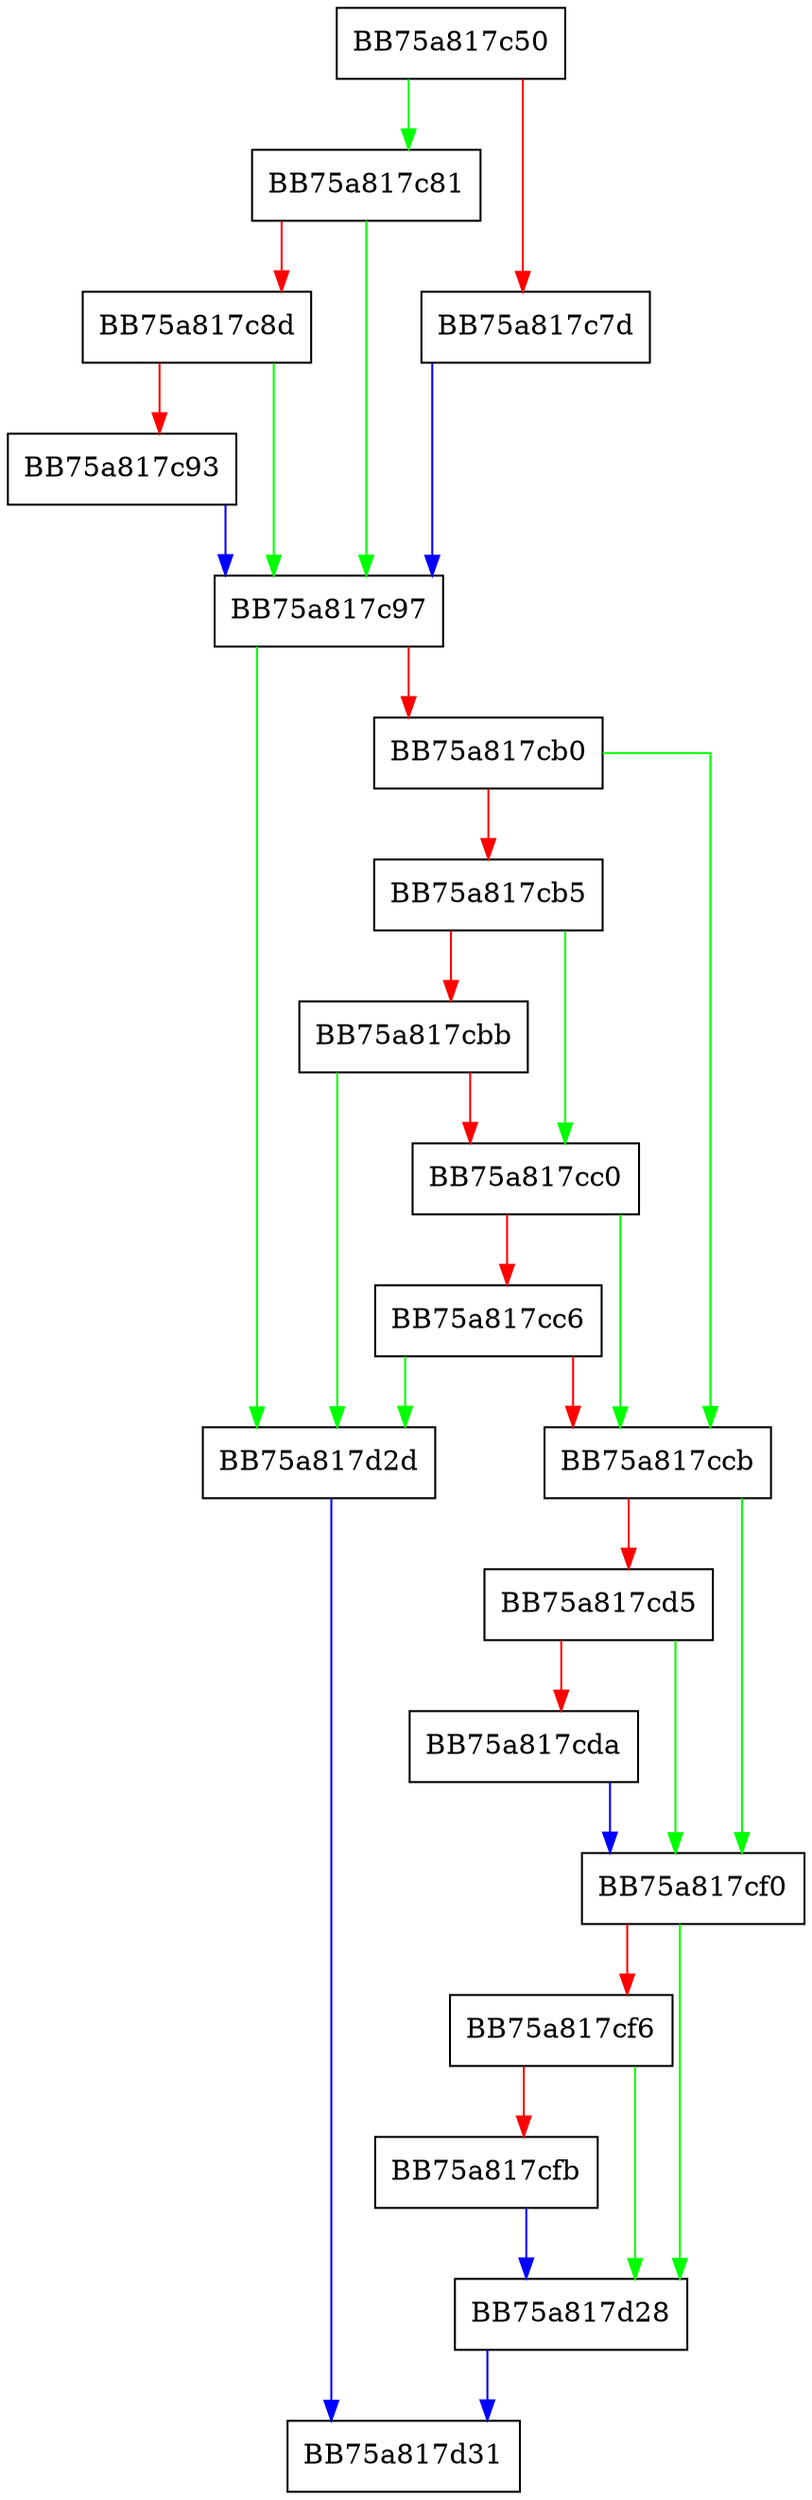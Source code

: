digraph seekpos {
  node [shape="box"];
  graph [splines=ortho];
  BB75a817c50 -> BB75a817c81 [color="green"];
  BB75a817c50 -> BB75a817c7d [color="red"];
  BB75a817c7d -> BB75a817c97 [color="blue"];
  BB75a817c81 -> BB75a817c97 [color="green"];
  BB75a817c81 -> BB75a817c8d [color="red"];
  BB75a817c8d -> BB75a817c97 [color="green"];
  BB75a817c8d -> BB75a817c93 [color="red"];
  BB75a817c93 -> BB75a817c97 [color="blue"];
  BB75a817c97 -> BB75a817d2d [color="green"];
  BB75a817c97 -> BB75a817cb0 [color="red"];
  BB75a817cb0 -> BB75a817ccb [color="green"];
  BB75a817cb0 -> BB75a817cb5 [color="red"];
  BB75a817cb5 -> BB75a817cc0 [color="green"];
  BB75a817cb5 -> BB75a817cbb [color="red"];
  BB75a817cbb -> BB75a817d2d [color="green"];
  BB75a817cbb -> BB75a817cc0 [color="red"];
  BB75a817cc0 -> BB75a817ccb [color="green"];
  BB75a817cc0 -> BB75a817cc6 [color="red"];
  BB75a817cc6 -> BB75a817d2d [color="green"];
  BB75a817cc6 -> BB75a817ccb [color="red"];
  BB75a817ccb -> BB75a817cf0 [color="green"];
  BB75a817ccb -> BB75a817cd5 [color="red"];
  BB75a817cd5 -> BB75a817cf0 [color="green"];
  BB75a817cd5 -> BB75a817cda [color="red"];
  BB75a817cda -> BB75a817cf0 [color="blue"];
  BB75a817cf0 -> BB75a817d28 [color="green"];
  BB75a817cf0 -> BB75a817cf6 [color="red"];
  BB75a817cf6 -> BB75a817d28 [color="green"];
  BB75a817cf6 -> BB75a817cfb [color="red"];
  BB75a817cfb -> BB75a817d28 [color="blue"];
  BB75a817d28 -> BB75a817d31 [color="blue"];
  BB75a817d2d -> BB75a817d31 [color="blue"];
}